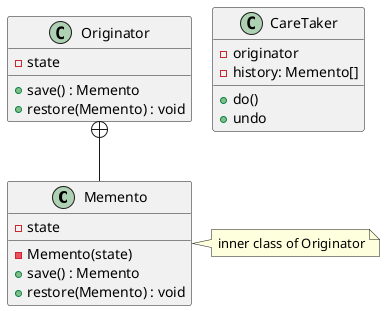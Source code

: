 @startuml
skinparam nodesep 20
skinparam ranksep 50
skinparam class {
  BackgroundColor<<interface>> #ffccff
  BackgroundColor<<abstract>> #ccccff
}

class Memento {
    {field} - state
    {method} - Memento(state)
    {method} + save() : Memento
    {method} + restore(Memento) : void
}
note right:  inner class of Originator

class Originator {
    {field} - state
    {method} + save() : Memento
    {method} + restore(Memento) : void
}


class CareTaker {
    {field} - originator
    {field} - history: Memento[]
    {method} + do()
    {method} + undo
}

Originator +-- Memento
@enduml